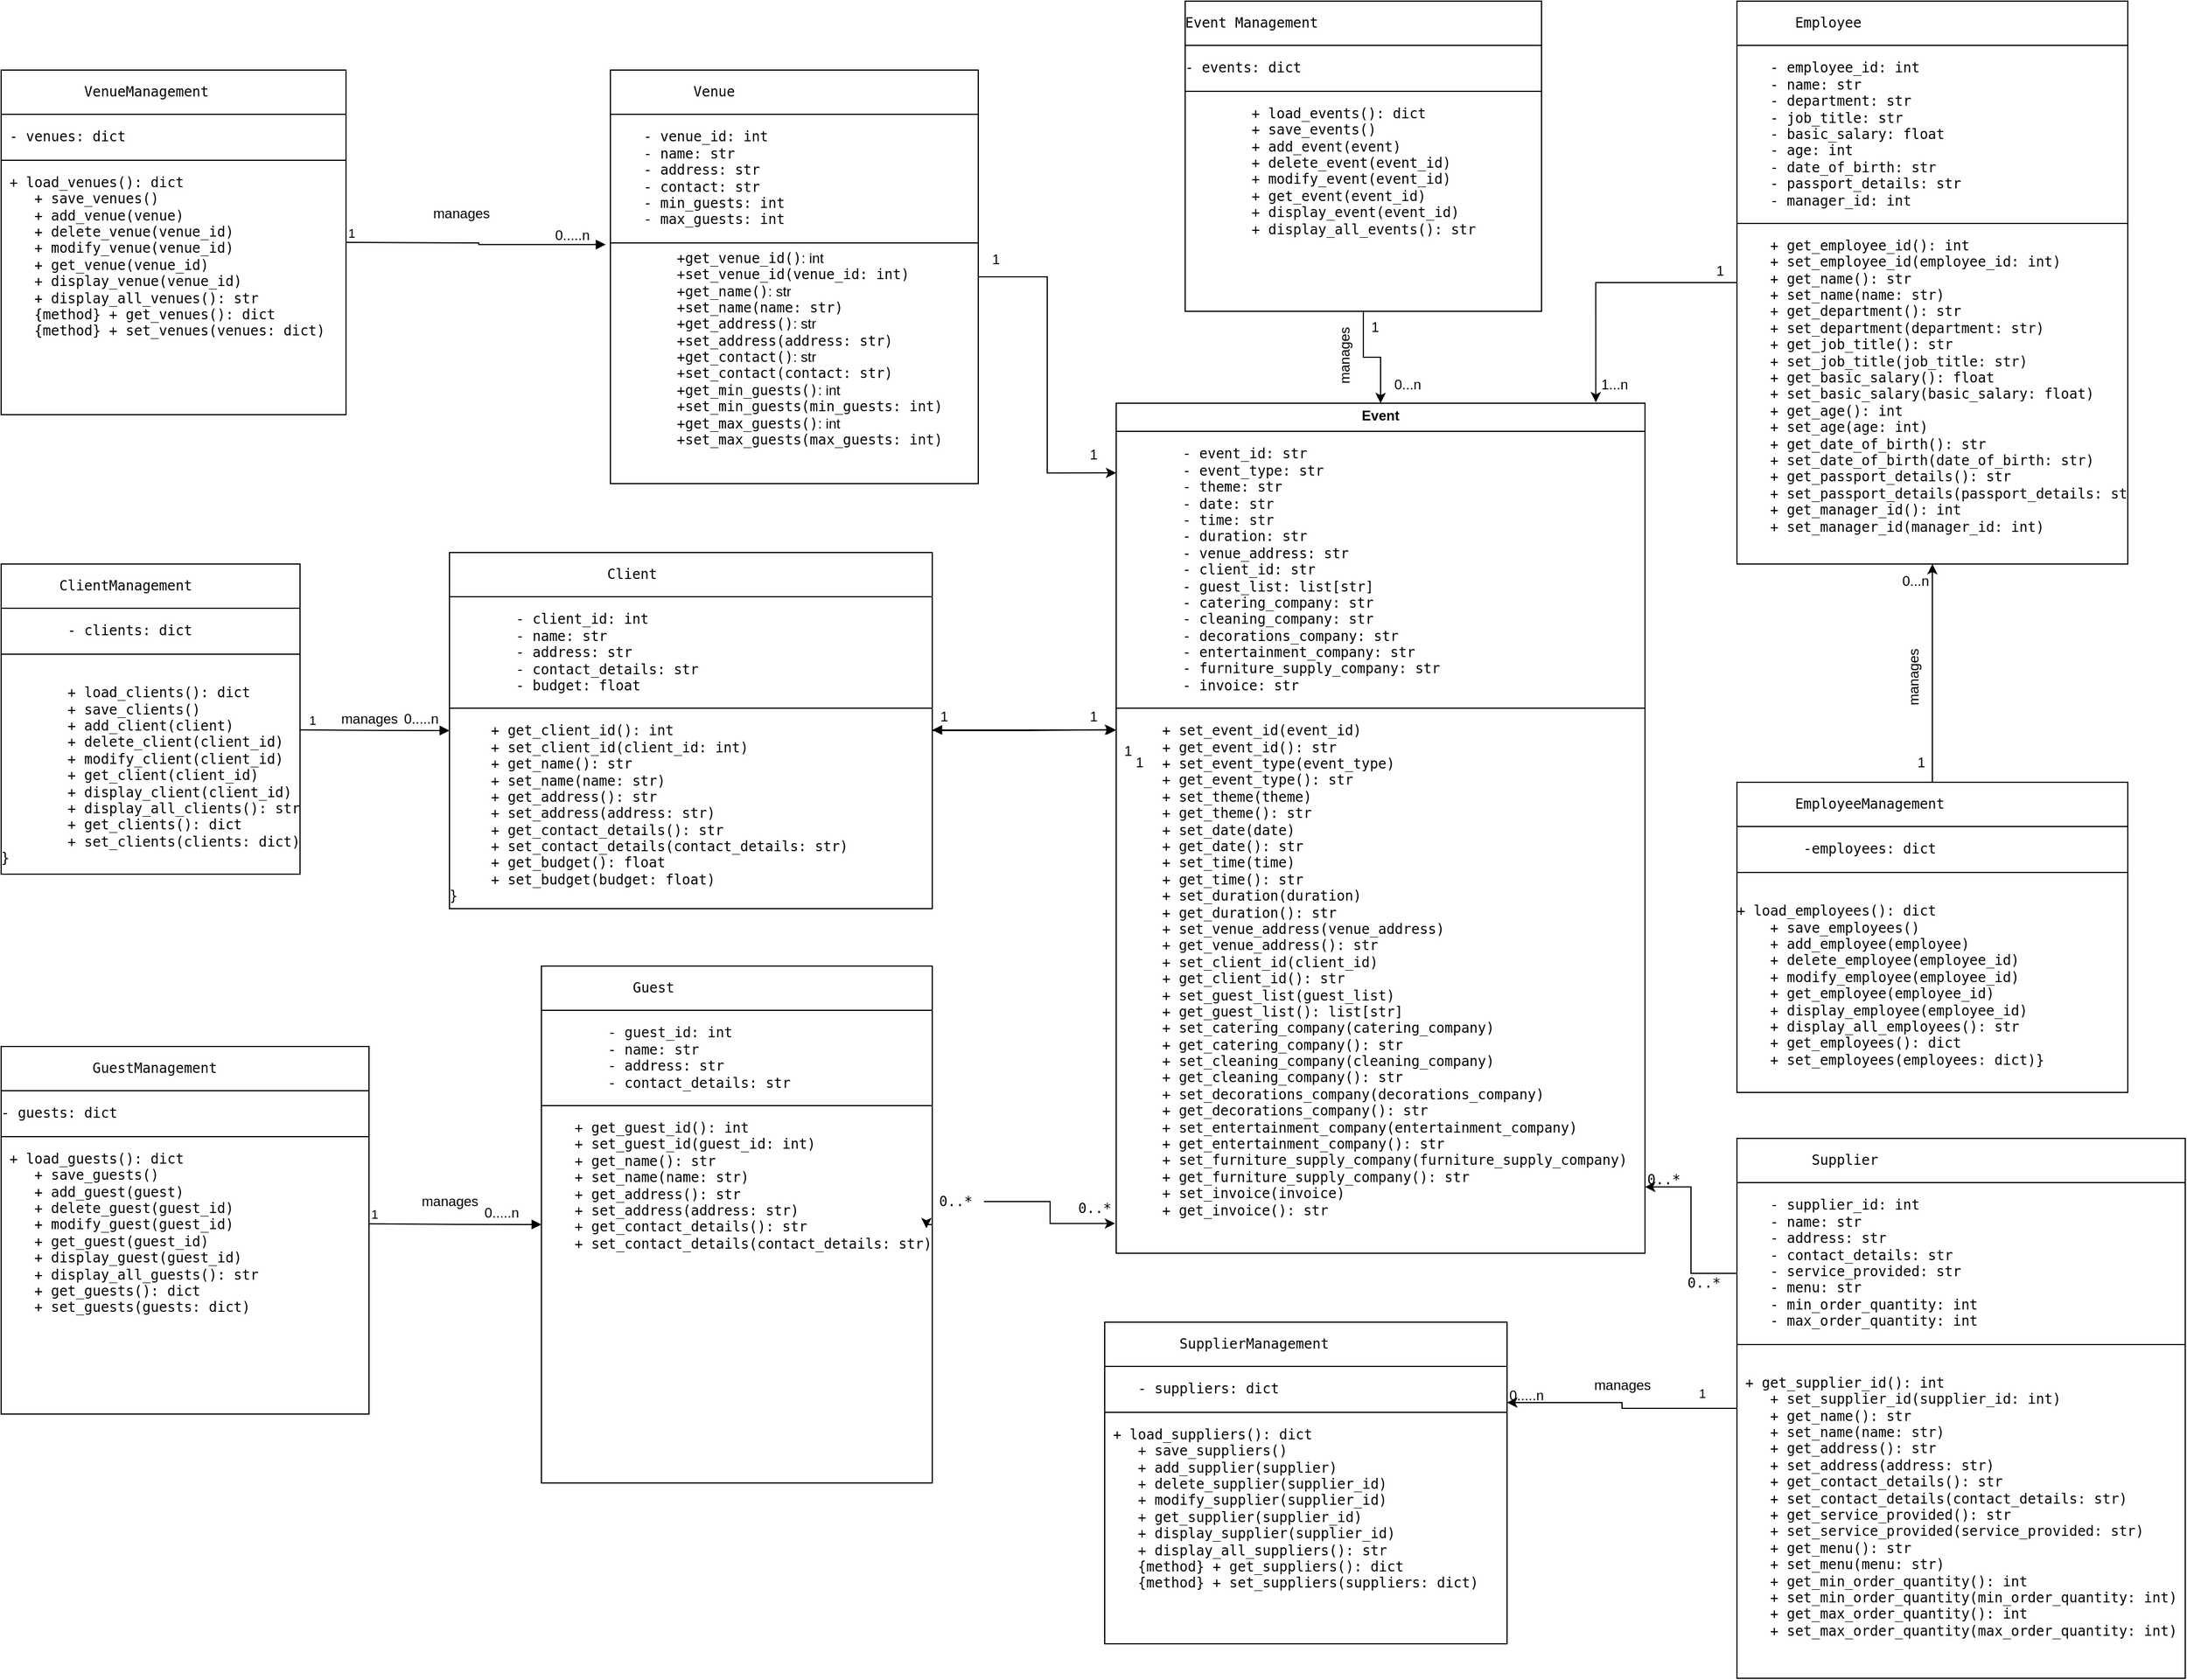 <mxfile version="24.3.1" type="github">
  <diagram name="Page-1" id="OjdQ8_YbV3sazUD_UdHG">
    <mxGraphModel dx="2924" dy="2206" grid="1" gridSize="10" guides="1" tooltips="1" connect="1" arrows="1" fold="1" page="1" pageScale="1" pageWidth="850" pageHeight="1100" math="0" shadow="0">
      <root>
        <mxCell id="0" />
        <mxCell id="1" parent="0" />
        <mxCell id="uBviDvtjFSzRHuxPpynN-1" value="&lt;pre&gt;&lt;code class=&quot;!whitespace-pre hljs language-plantuml&quot;&gt;       ClientManagement&lt;/code&gt;&lt;/pre&gt;&lt;p style=&quot;margin:0px;margin-top:4px;text-align:center;&quot;&gt;&lt;/p&gt;&lt;hr size=&quot;1&quot; style=&quot;border-style:solid;&quot;&gt;&lt;pre&gt;&lt;code class=&quot;!whitespace-pre hljs language-plantuml&quot;&gt;&lt;span style=&quot;white-space: pre;&quot;&gt;&#x9;&lt;/span&gt;- clients: dict&lt;/code&gt;&lt;/pre&gt;&lt;p style=&quot;margin:0px;margin-left:4px;&quot;&gt;&lt;/p&gt;&lt;hr size=&quot;1&quot; style=&quot;border-style:solid;&quot;&gt;&lt;pre&gt;&lt;code class=&quot;!whitespace-pre hljs language-plantuml&quot;&gt;&lt;span style=&quot;white-space: pre;&quot;&gt;&#x9;&lt;/span&gt;&lt;/code&gt;&lt;br&gt;&lt;code class=&quot;!whitespace-pre hljs language-plantuml&quot;&gt;&lt;span style=&quot;white-space: pre;&quot;&gt;&#x9;&lt;/span&gt;+ load_clients(): dict&lt;br&gt;    &lt;span style=&quot;white-space: pre;&quot;&gt;&#x9;&lt;/span&gt;+ save_clients()&lt;br&gt;    &lt;span style=&quot;white-space: pre;&quot;&gt;&#x9;&lt;/span&gt;+ add_client(client)&lt;br&gt;    &lt;span style=&quot;white-space: pre;&quot;&gt;&#x9;&lt;/span&gt;+ delete_client(client_id)&lt;br&gt;    &lt;span style=&quot;white-space: pre;&quot;&gt;&#x9;&lt;/span&gt;+ modify_client(client_id)&lt;br&gt;    &lt;span style=&quot;white-space: pre;&quot;&gt;&#x9;&lt;/span&gt;+ get_client(client_id)&lt;br&gt;    &lt;span style=&quot;white-space: pre;&quot;&gt;&#x9;&lt;/span&gt;+ display_client(client_id)&lt;br&gt;    &lt;span style=&quot;white-space: pre;&quot;&gt;&#x9;&lt;/span&gt;+ display_all_clients(): str&lt;br&gt;&lt;/code&gt;&lt;code class=&quot;!whitespace-pre hljs language-plantuml&quot;&gt;    &lt;span style=&quot;white-space: pre;&quot;&gt;&#x9;&lt;/span&gt;+ get_clients(): dict&lt;br&gt;&lt;/code&gt;&lt;code class=&quot;!whitespace-pre hljs language-plantuml&quot;&gt;    &lt;span style=&quot;white-space: pre;&quot;&gt;&#x9;&lt;/span&gt;+ set_clients(clients: dict)&lt;br&gt;}&lt;/code&gt;&lt;/pre&gt;&lt;p style=&quot;margin:0px;margin-left:4px;&quot;&gt;&lt;/p&gt;" style="verticalAlign=top;align=left;overflow=fill;html=1;whiteSpace=wrap;" vertex="1" parent="1">
          <mxGeometry x="-330" y="-590" width="260" height="270" as="geometry" />
        </mxCell>
        <mxCell id="uBviDvtjFSzRHuxPpynN-2" value="&lt;pre&gt;&lt;code class=&quot;!whitespace-pre hljs language-plantuml&quot;&gt;         SupplierManagement &lt;/code&gt;&lt;/pre&gt;&lt;p style=&quot;margin:0px;margin-top:4px;text-align:center;&quot;&gt;&lt;/p&gt;&lt;hr size=&quot;1&quot; style=&quot;border-style:solid;&quot;&gt;&lt;pre&gt;&lt;code class=&quot;!whitespace-pre hljs language-plantuml&quot;&gt;    - suppliers: dict&lt;/code&gt;&lt;/pre&gt;&lt;p style=&quot;margin:0px;margin-left:4px;&quot;&gt;&lt;/p&gt;&lt;hr size=&quot;1&quot; style=&quot;border-style:solid;&quot;&gt;&lt;pre&gt;&lt;code class=&quot;!whitespace-pre hljs language-plantuml&quot;&gt; + load_suppliers(): dict&lt;br&gt;    + save_suppliers()&lt;br&gt;    + add_supplier(supplier)&lt;br&gt;    + delete_supplier(supplier_id)&lt;br&gt;    + modify_supplier(supplier_id)&lt;br&gt;    + get_supplier(supplier_id)&lt;br&gt;    + display_supplier(supplier_id)&lt;br&gt;    + display_all_suppliers(): str&lt;br&gt;    {method} + get_suppliers(): dict&lt;br&gt;    {method} + set_suppliers(suppliers: dict)&lt;br&gt;&lt;br&gt;&lt;/code&gt;&lt;/pre&gt;&lt;p style=&quot;margin:0px;margin-left:4px;&quot;&gt;&lt;/p&gt;" style="verticalAlign=top;align=left;overflow=fill;html=1;whiteSpace=wrap;" vertex="1" parent="1">
          <mxGeometry x="630" y="70" width="350" height="280" as="geometry" />
        </mxCell>
        <mxCell id="uBviDvtjFSzRHuxPpynN-3" value="&lt;pre&gt;&lt;code class=&quot;!whitespace-pre hljs language-plantuml&quot;&gt;          VenueManagement&lt;/code&gt;&lt;/pre&gt;&lt;p style=&quot;margin:0px;margin-top:4px;text-align:center;&quot;&gt;&lt;/p&gt;&lt;hr size=&quot;1&quot; style=&quot;border-style:solid;&quot;&gt;&lt;pre&gt;&lt;code class=&quot;!whitespace-pre hljs language-plantuml&quot;&gt; - venues: dict&lt;/code&gt;&lt;/pre&gt;&lt;p style=&quot;margin:0px;margin-left:4px;&quot;&gt;&lt;/p&gt;&lt;hr size=&quot;1&quot; style=&quot;border-style:solid;&quot;&gt;&lt;pre&gt;&lt;code class=&quot;!whitespace-pre hljs language-plantuml&quot;&gt; + load_venues(): dict&lt;br&gt;    + save_venues()&lt;br&gt;    + add_venue(venue)&lt;br&gt;    + delete_venue(venue_id)&lt;br&gt;    + modify_venue(venue_id)&lt;br&gt;    + get_venue(venue_id)&lt;br&gt;    + display_venue(venue_id)&lt;br&gt;    + display_all_venues(): str&lt;br&gt;    {method} + get_venues(): dict&lt;br&gt;    {method} + set_venues(venues: dict)&lt;/code&gt;&lt;/pre&gt;&lt;p style=&quot;margin:0px;margin-left:4px;&quot;&gt;&lt;/p&gt;" style="verticalAlign=top;align=left;overflow=fill;html=1;whiteSpace=wrap;" vertex="1" parent="1">
          <mxGeometry x="-330" y="-1020" width="300" height="300" as="geometry" />
        </mxCell>
        <mxCell id="uBviDvtjFSzRHuxPpynN-4" value="&lt;pre&gt;&lt;code class=&quot;!whitespace-pre hljs language-plantuml&quot;&gt;           GuestManagement&lt;/code&gt;&lt;/pre&gt;&lt;p style=&quot;margin:0px;margin-top:4px;text-align:center;&quot;&gt;&lt;/p&gt;&lt;hr size=&quot;1&quot; style=&quot;border-style:solid;&quot;&gt;&lt;pre&gt;&lt;code class=&quot;!whitespace-pre hljs language-plantuml&quot;&gt;- guests: dict&lt;/code&gt;&lt;/pre&gt;&lt;p style=&quot;margin:0px;margin-left:4px;&quot;&gt;&lt;/p&gt;&lt;hr size=&quot;1&quot; style=&quot;border-style:solid;&quot;&gt;&lt;pre&gt;&lt;code class=&quot;!whitespace-pre hljs language-plantuml&quot;&gt; + load_guests(): dict&lt;br&gt;    + save_guests()&lt;br&gt;    + add_guest(guest)&lt;br&gt;    + delete_guest(guest_id)&lt;br&gt;    + modify_guest(guest_id)&lt;br&gt;    + get_guest(guest_id)&lt;br&gt;    + display_guest(guest_id)&lt;br&gt;    + display_all_guests(): str&lt;br&gt;    + get_guests(): dict&lt;br&gt;    + set_guests(guests: dict)&lt;/code&gt;&lt;/pre&gt;&lt;p style=&quot;margin:0px;margin-left:4px;&quot;&gt;&lt;/p&gt;" style="verticalAlign=top;align=left;overflow=fill;html=1;whiteSpace=wrap;" vertex="1" parent="1">
          <mxGeometry x="-330" y="-170" width="320" height="320" as="geometry" />
        </mxCell>
        <mxCell id="uBviDvtjFSzRHuxPpynN-22" value="" style="edgeStyle=orthogonalEdgeStyle;rounded=0;orthogonalLoop=1;jettySize=auto;html=1;" edge="1" parent="1" source="uBviDvtjFSzRHuxPpynN-5" target="uBviDvtjFSzRHuxPpynN-9">
          <mxGeometry relative="1" as="geometry" />
        </mxCell>
        <mxCell id="uBviDvtjFSzRHuxPpynN-5" value="&lt;pre&gt;&lt;code class=&quot;!whitespace-pre hljs language-plantuml&quot;&gt;       &lt;/code&gt;&lt;code class=&quot;!whitespace-pre hljs language-plantuml&quot;&gt;EmployeeManagement &lt;/code&gt;&lt;/pre&gt;&lt;p style=&quot;margin:0px;margin-top:4px;text-align:center;&quot;&gt;&lt;/p&gt;&lt;hr size=&quot;1&quot; style=&quot;border-style:solid;&quot;&gt;&lt;pre&gt;&lt;code class=&quot;!whitespace-pre hljs language-plantuml&quot;&gt;&lt;span style=&quot;white-space: pre;&quot;&gt;&#x9;-&lt;/span&gt;&lt;/code&gt;&lt;code class=&quot;!whitespace-pre hljs language-plantuml&quot;&gt;employees: dict&lt;/code&gt;&lt;/pre&gt;&lt;p style=&quot;margin:0px;margin-left:4px;&quot;&gt;&lt;/p&gt;&lt;hr size=&quot;1&quot; style=&quot;border-style:solid;&quot;&gt;&lt;pre&gt;&lt;code class=&quot;!whitespace-pre hljs language-plantuml&quot;&gt;&lt;span style=&quot;white-space: pre;&quot;&gt;&#x9;&lt;/span&gt;&lt;/code&gt;&lt;code class=&quot;!whitespace-pre hljs language-plantuml&quot;&gt;&lt;br&gt;&lt;code class=&quot;!whitespace-pre hljs language-plantuml&quot;&gt;+ load_employees(): dict&lt;br&gt;    + save_employees()&lt;br&gt;    + add_employee(employee)&lt;br&gt;    + delete_employee(employee_id)&lt;br&gt;    + modify_employee(employee_id)&lt;br&gt;    + get_employee(employee_id)&lt;br&gt;    + display_employee(employee_id)&lt;br&gt;    + display_all_employees(): str&lt;br&gt;    + get_employees(): dict&lt;br&gt;    + set_employees(employees: dict)&lt;/code&gt;}&lt;/code&gt;&lt;/pre&gt;&lt;p style=&quot;margin:0px;margin-left:4px;&quot;&gt;&lt;/p&gt;" style="verticalAlign=top;align=left;overflow=fill;html=1;whiteSpace=wrap;" vertex="1" parent="1">
          <mxGeometry x="1180" y="-400" width="340" height="270" as="geometry" />
        </mxCell>
        <mxCell id="uBviDvtjFSzRHuxPpynN-8" value="&lt;pre&gt;&lt;code class=&quot;!whitespace-pre hljs language-plantuml&quot;&gt;                   Client &lt;/code&gt;&lt;/pre&gt;&lt;p style=&quot;margin:0px;margin-top:4px;text-align:center;&quot;&gt;&lt;/p&gt;&lt;hr size=&quot;1&quot; style=&quot;border-style:solid;&quot;&gt;&lt;pre&gt;&lt;code class=&quot;!whitespace-pre hljs language-plantuml&quot;&gt;&lt;span style=&quot;white-space: pre;&quot;&gt;&#x9;&lt;/span&gt;- client_id: int&lt;br&gt;    &lt;span style=&quot;white-space: pre;&quot;&gt;&#x9;&lt;/span&gt;- name: str&lt;br&gt;    &lt;span style=&quot;white-space: pre;&quot;&gt;&#x9;&lt;/span&gt;- address: str&lt;br&gt;    &lt;span style=&quot;white-space: pre;&quot;&gt;&#x9;&lt;/span&gt;- contact_details: str&lt;br&gt;    &lt;span style=&quot;white-space: pre;&quot;&gt;&#x9;&lt;/span&gt;- budget: float&lt;/code&gt;&lt;/pre&gt;&lt;p style=&quot;margin:0px;margin-left:4px;&quot;&gt;&lt;/p&gt;&lt;hr size=&quot;1&quot; style=&quot;border-style:solid;&quot;&gt;&lt;pre&gt;&lt;code class=&quot;!whitespace-pre hljs language-plantuml&quot;&gt;     + get_client_id(): int&lt;br&gt;     + set_client_id(client_id: int)&lt;br&gt;     + get_name(): str&lt;br&gt;     + set_name(name: str)&lt;br&gt;     + get_address(): str&lt;br&gt;     + set_address(address: str)&lt;br&gt;     + get_contact_details(): str&lt;br&gt;     + set_contact_details(contact_details: str)&lt;br&gt;     + get_budget(): float&lt;br&gt;     + set_budget(budget: float)&lt;br&gt;}&lt;/code&gt;&lt;/pre&gt;&lt;p style=&quot;margin:0px;margin-left:4px;&quot;&gt;&lt;br&gt;&lt;br&gt;&lt;span style=&quot;white-space: pre;&quot;&gt;&#x9;&lt;/span&gt;&lt;br&gt;&lt;/p&gt;" style="verticalAlign=top;align=left;overflow=fill;html=1;whiteSpace=wrap;" vertex="1" parent="1">
          <mxGeometry x="60" y="-600" width="420" height="310" as="geometry" />
        </mxCell>
        <mxCell id="uBviDvtjFSzRHuxPpynN-9" value="&lt;pre&gt;&lt;code class=&quot;!whitespace-pre hljs language-plantuml&quot;&gt;       &lt;/code&gt;&lt;code class=&quot;!whitespace-pre hljs language-plantuml&quot;&gt;Employee&lt;/code&gt;&lt;/pre&gt;&lt;p style=&quot;margin:0px;margin-top:4px;text-align:center;&quot;&gt;&lt;/p&gt;&lt;hr size=&quot;1&quot; style=&quot;border-style:solid;&quot;&gt;&lt;pre&gt;&lt;code class=&quot;!whitespace-pre hljs language-python&quot;&gt;    - employee_id: &lt;span class=&quot;hljs-built_in&quot;&gt;int&lt;/span&gt;&lt;br&gt;    - name: &lt;span class=&quot;hljs-built_in&quot;&gt;str&lt;/span&gt;&lt;br&gt;    - department: &lt;span class=&quot;hljs-built_in&quot;&gt;str&lt;/span&gt;&lt;br&gt;    - job_title: &lt;span class=&quot;hljs-built_in&quot;&gt;str&lt;/span&gt;&lt;br&gt;    - basic_salary: &lt;span class=&quot;hljs-built_in&quot;&gt;float&lt;/span&gt;&lt;br&gt;    - age: &lt;span class=&quot;hljs-built_in&quot;&gt;int&lt;/span&gt;&lt;br&gt;    - date_of_birth: &lt;span class=&quot;hljs-built_in&quot;&gt;str&lt;/span&gt;&lt;br&gt;    - passport_details: &lt;span class=&quot;hljs-built_in&quot;&gt;str&lt;/span&gt;&lt;br&gt;    - manager_id: &lt;span class=&quot;hljs-built_in&quot;&gt;int&lt;/span&gt;&lt;/code&gt;&lt;/pre&gt;&lt;p style=&quot;margin:0px;margin-left:4px;&quot;&gt;&lt;/p&gt;&lt;hr size=&quot;1&quot; style=&quot;border-style:solid;&quot;&gt;&lt;pre&gt;&lt;code class=&quot;!whitespace-pre hljs language-python&quot;&gt;    + get_employee_id(): &lt;span class=&quot;hljs-built_in&quot;&gt;int&lt;/span&gt;&lt;br&gt;    + set_employee_id(employee_id: &lt;span class=&quot;hljs-built_in&quot;&gt;int&lt;/span&gt;)&lt;br&gt;    + get_name(): &lt;span class=&quot;hljs-built_in&quot;&gt;str&lt;/span&gt;&lt;br&gt;    + set_name(name: &lt;span class=&quot;hljs-built_in&quot;&gt;str&lt;/span&gt;)&lt;br&gt;    + get_department(): &lt;span class=&quot;hljs-built_in&quot;&gt;str&lt;/span&gt;&lt;br&gt;    + set_department(department: &lt;span class=&quot;hljs-built_in&quot;&gt;str&lt;/span&gt;)&lt;br&gt;    + get_job_title(): &lt;span class=&quot;hljs-built_in&quot;&gt;str&lt;/span&gt;&lt;br&gt;    + set_job_title(job_title: &lt;span class=&quot;hljs-built_in&quot;&gt;str&lt;/span&gt;)&lt;br&gt;    + get_basic_salary(): &lt;span class=&quot;hljs-built_in&quot;&gt;float&lt;/span&gt;&lt;br&gt;    + set_basic_salary(basic_salary: &lt;span class=&quot;hljs-built_in&quot;&gt;float&lt;/span&gt;)&lt;br&gt;    + get_age(): &lt;span class=&quot;hljs-built_in&quot;&gt;int&lt;/span&gt;&lt;br&gt;    + set_age(age: &lt;span class=&quot;hljs-built_in&quot;&gt;int&lt;/span&gt;)&lt;br&gt;    + get_date_of_birth(): &lt;span class=&quot;hljs-built_in&quot;&gt;str&lt;/span&gt;&lt;br&gt;    + set_date_of_birth(date_of_birth: &lt;span class=&quot;hljs-built_in&quot;&gt;str&lt;/span&gt;)&lt;br&gt;    + get_passport_details(): &lt;span class=&quot;hljs-built_in&quot;&gt;str&lt;/span&gt;&lt;br&gt;    + set_passport_details(passport_details: &lt;span class=&quot;hljs-built_in&quot;&gt;str&lt;/span&gt;)&lt;br&gt;    + get_manager_id(): &lt;span class=&quot;hljs-built_in&quot;&gt;int&lt;/span&gt;&lt;br&gt;    + set_manager_id(manager_id: &lt;span class=&quot;hljs-built_in&quot;&gt;int&lt;/span&gt;)&lt;/code&gt;&lt;/pre&gt;&lt;p style=&quot;margin:0px;margin-left:4px;&quot;&gt;&lt;/p&gt;" style="verticalAlign=top;align=left;overflow=fill;html=1;whiteSpace=wrap;" vertex="1" parent="1">
          <mxGeometry x="1180" y="-1080" width="340" height="490" as="geometry" />
        </mxCell>
        <mxCell id="uBviDvtjFSzRHuxPpynN-10" value="&lt;pre&gt;&lt;code class=&quot;!whitespace-pre hljs language-plantuml&quot;&gt;           Guest&lt;/code&gt;&lt;/pre&gt;&lt;p style=&quot;margin:0px;margin-top:4px;text-align:center;&quot;&gt;&lt;/p&gt;&lt;hr size=&quot;1&quot; style=&quot;border-style:solid;&quot;&gt;&lt;pre&gt;&lt;code class=&quot;!whitespace-pre hljs language-plantuml&quot;&gt; &lt;span style=&quot;white-space: pre;&quot;&gt;&#x9;&lt;/span&gt;- guest_id: int&lt;br/&gt;    &lt;span style=&quot;white-space: pre;&quot;&gt;&#x9;&lt;/span&gt;- name: str&lt;br/&gt;   &lt;span style=&quot;white-space: pre;&quot;&gt;&#x9;&lt;/span&gt;- address: str&lt;br/&gt;   &lt;span style=&quot;white-space: pre;&quot;&gt;&#x9;&lt;/span&gt;- contact_details: str&lt;/code&gt;&lt;/pre&gt;&lt;p style=&quot;margin:0px;margin-left:4px;&quot;&gt;&lt;/p&gt;&lt;hr size=&quot;1&quot; style=&quot;border-style:solid;&quot;&gt;&lt;pre&gt;&lt;code class=&quot;!whitespace-pre hljs language-plantuml&quot;&gt; &lt;/code&gt;&lt;code class=&quot;!whitespace-pre hljs language-python&quot;&gt;   + get_guest_id(): &lt;span class=&quot;hljs-built_in&quot;&gt;int&lt;/span&gt;&lt;br/&gt;    + set_guest_id(guest_id: &lt;span class=&quot;hljs-built_in&quot;&gt;int&lt;/span&gt;)&lt;br/&gt;    + get_name(): &lt;span class=&quot;hljs-built_in&quot;&gt;str&lt;/span&gt;&lt;br/&gt;    + set_name(name: &lt;span class=&quot;hljs-built_in&quot;&gt;str&lt;/span&gt;)&lt;br/&gt;    + get_address(): &lt;span class=&quot;hljs-built_in&quot;&gt;str&lt;/span&gt;&lt;br/&gt;    + set_address(address: &lt;span class=&quot;hljs-built_in&quot;&gt;str&lt;/span&gt;)&lt;br/&gt;    + get_contact_details(): &lt;span class=&quot;hljs-built_in&quot;&gt;str&lt;/span&gt;&lt;br/&gt;    + set_contact_details(contact_details: &lt;span class=&quot;hljs-built_in&quot;&gt;str&lt;/span&gt;)&lt;/code&gt;&lt;/pre&gt;&lt;p style=&quot;margin:0px;margin-left:4px;&quot;&gt;&lt;/p&gt;" style="verticalAlign=top;align=left;overflow=fill;html=1;whiteSpace=wrap;" vertex="1" parent="1">
          <mxGeometry x="140" y="-240" width="340" height="450" as="geometry" />
        </mxCell>
        <mxCell id="uBviDvtjFSzRHuxPpynN-12" value="&lt;pre&gt;&lt;code class=&quot;!whitespace-pre hljs language-plantuml&quot;&gt;          Venue&lt;/code&gt;&lt;/pre&gt;&lt;p style=&quot;margin:0px;margin-top:4px;text-align:center;&quot;&gt;&lt;/p&gt;&lt;hr size=&quot;1&quot; style=&quot;border-style:solid;&quot;&gt;&lt;pre&gt;&lt;code class=&quot;!whitespace-pre hljs language-plantuml&quot;&gt;    - venue_id: int&lt;br&gt;    - name: str&lt;br&gt;    - address: str&lt;br&gt;    - contact: str&lt;br&gt;    - min_guests: int&lt;br&gt;    - max_guests: int&lt;/code&gt;&lt;/pre&gt;&lt;p style=&quot;margin:0px;margin-left:4px;&quot;&gt;&lt;/p&gt;&lt;hr size=&quot;1&quot; style=&quot;border-style:solid;&quot;&gt;&lt;code&gt;&lt;span style=&quot;white-space: pre;&quot;&gt;&#x9;+&lt;/span&gt;get_venue_id()&lt;/code&gt;: int&lt;br&gt;&lt;code&gt;&lt;span style=&quot;white-space: pre;&quot;&gt;&#x9;&lt;/span&gt;&lt;/code&gt;&lt;code&gt;&lt;span style=&quot;white-space: pre;&quot;&gt;+&lt;/span&gt;&lt;/code&gt;&lt;code&gt;&lt;span style=&quot;white-space: pre;&quot;&gt;&lt;/span&gt;set_venue_id(venue_id: int)&lt;/code&gt;&lt;br&gt;&lt;code&gt;&lt;span style=&quot;white-space: pre;&quot;&gt;&#x9;&lt;/span&gt;&lt;/code&gt;&lt;code&gt;&lt;span style=&quot;white-space: pre;&quot;&gt;+&lt;/span&gt;&lt;/code&gt;&lt;code&gt;&lt;span style=&quot;white-space: pre;&quot;&gt;&lt;/span&gt;get_name()&lt;/code&gt;: str&lt;br&gt;&lt;code&gt;&lt;span style=&quot;white-space: pre;&quot;&gt;&#x9;&lt;/span&gt;&lt;/code&gt;&lt;code&gt;&lt;span style=&quot;white-space: pre;&quot;&gt;+&lt;/span&gt;&lt;/code&gt;&lt;code&gt;&lt;span style=&quot;white-space: pre;&quot;&gt;&lt;/span&gt;set_name(name: str)&lt;/code&gt;&lt;br&gt;&lt;code&gt;&lt;span style=&quot;white-space: pre;&quot;&gt;&#x9;&lt;/span&gt;&lt;/code&gt;&lt;code&gt;&lt;span style=&quot;white-space: pre;&quot;&gt;+&lt;/span&gt;&lt;/code&gt;&lt;code&gt;&lt;span style=&quot;white-space: pre;&quot;&gt;&lt;/span&gt;get_address()&lt;/code&gt;: str&lt;br&gt;&lt;code&gt;&lt;span style=&quot;white-space: pre;&quot;&gt;&#x9;&lt;/span&gt;&lt;/code&gt;&lt;code&gt;&lt;span style=&quot;white-space: pre;&quot;&gt;+&lt;/span&gt;&lt;/code&gt;&lt;code&gt;&lt;span style=&quot;white-space: pre;&quot;&gt;&lt;/span&gt;set_address(address: str)&lt;/code&gt;&lt;br&gt;&lt;code&gt;&lt;span style=&quot;white-space: pre;&quot;&gt;&#x9;&lt;/span&gt;&lt;/code&gt;&lt;code&gt;&lt;span style=&quot;white-space: pre;&quot;&gt;+&lt;/span&gt;&lt;/code&gt;&lt;code&gt;&lt;span style=&quot;white-space: pre;&quot;&gt;&lt;/span&gt;get_contact()&lt;/code&gt;: str&lt;br&gt;&lt;code&gt;&lt;span style=&quot;white-space: pre;&quot;&gt;&#x9;&lt;/span&gt;&lt;/code&gt;&lt;code&gt;&lt;span style=&quot;white-space: pre;&quot;&gt;+&lt;/span&gt;&lt;/code&gt;&lt;code&gt;&lt;span style=&quot;white-space: pre;&quot;&gt;&lt;/span&gt;set_contact(contact: str)&lt;/code&gt;&lt;br&gt;&lt;code&gt;&lt;span style=&quot;white-space: pre;&quot;&gt;&#x9;&lt;/span&gt;&lt;/code&gt;&lt;code&gt;&lt;span style=&quot;white-space: pre;&quot;&gt;+&lt;/span&gt;&lt;/code&gt;&lt;code&gt;&lt;span style=&quot;white-space: pre;&quot;&gt;&lt;/span&gt;get_min_guests()&lt;/code&gt;: int&lt;br&gt;&lt;code&gt;&lt;span style=&quot;white-space: pre;&quot;&gt;&#x9;&lt;/span&gt;&lt;/code&gt;&lt;code&gt;&lt;span style=&quot;white-space: pre;&quot;&gt;+&lt;/span&gt;&lt;/code&gt;&lt;code&gt;&lt;span style=&quot;white-space: pre;&quot;&gt;&lt;/span&gt;set_min_guests(min_guests: int)&lt;/code&gt;&lt;br&gt;&lt;code&gt;&lt;span style=&quot;white-space: pre;&quot;&gt;&#x9;&lt;/span&gt;&lt;/code&gt;&lt;code&gt;&lt;span style=&quot;white-space: pre;&quot;&gt;+&lt;/span&gt;&lt;/code&gt;&lt;code&gt;&lt;span style=&quot;white-space: pre;&quot;&gt;&lt;/span&gt;get_max_guests()&lt;/code&gt;: int&lt;br&gt;&lt;code&gt;&lt;span style=&quot;white-space: pre;&quot;&gt;&#x9;&lt;/span&gt;&lt;/code&gt;&lt;code&gt;&lt;span style=&quot;white-space: pre;&quot;&gt;+&lt;/span&gt;&lt;/code&gt;&lt;code&gt;set_max_guests(max_guests: int)&lt;/code&gt;&lt;p style=&quot;margin:0px;margin-left:4px;&quot;&gt;&lt;/p&gt;" style="verticalAlign=top;align=left;overflow=fill;html=1;whiteSpace=wrap;" vertex="1" parent="1">
          <mxGeometry x="200" y="-1020" width="320" height="360" as="geometry" />
        </mxCell>
        <mxCell id="uBviDvtjFSzRHuxPpynN-44" style="edgeStyle=orthogonalEdgeStyle;rounded=0;orthogonalLoop=1;jettySize=auto;html=1;entryX=1;entryY=0.25;entryDx=0;entryDy=0;" edge="1" parent="1" source="uBviDvtjFSzRHuxPpynN-13" target="uBviDvtjFSzRHuxPpynN-2">
          <mxGeometry relative="1" as="geometry" />
        </mxCell>
        <mxCell id="uBviDvtjFSzRHuxPpynN-13" value="&lt;pre&gt;&lt;code class=&quot;!whitespace-pre hljs language-plantuml&quot;&gt;         Supplier&lt;/code&gt;&lt;/pre&gt;&lt;p style=&quot;margin:0px;margin-top:4px;text-align:center;&quot;&gt;&lt;/p&gt;&lt;hr size=&quot;1&quot; style=&quot;border-style:solid;&quot;&gt;&lt;pre&gt;&lt;code class=&quot;!whitespace-pre hljs language-plantuml&quot;&gt;    &lt;/code&gt;&lt;code class=&quot;!whitespace-pre hljs language-plantuml&quot;&gt;- supplier_id: int&lt;br&gt;    - name: str&lt;br&gt;    - address: str&lt;br&gt;    - contact_details: str&lt;br&gt;    - service_provided: str&lt;br&gt;    - menu: str&lt;br&gt;    - min_order_quantity: int&lt;br&gt;    - max_order_quantity: int&lt;/code&gt;&lt;/pre&gt;&lt;p style=&quot;margin:0px;margin-left:4px;&quot;&gt;&lt;/p&gt;&lt;hr size=&quot;1&quot; style=&quot;border-style:solid;&quot;&gt;&lt;pre&gt;&lt;code class=&quot;!whitespace-pre hljs language-plantuml&quot;&gt; &lt;/code&gt;&lt;br&gt;&lt;code class=&quot;!whitespace-pre hljs language-python&quot;&gt; + get_supplier_id(): &lt;span class=&quot;hljs-built_in&quot;&gt;int&lt;/span&gt;&lt;br/&gt;    + set_supplier_id(supplier_id: &lt;span class=&quot;hljs-built_in&quot;&gt;int&lt;/span&gt;)&lt;br/&gt;    + get_name(): &lt;span class=&quot;hljs-built_in&quot;&gt;str&lt;/span&gt;&lt;br/&gt;    + set_name(name: &lt;span class=&quot;hljs-built_in&quot;&gt;str&lt;/span&gt;)&lt;br/&gt;    + get_address(): &lt;span class=&quot;hljs-built_in&quot;&gt;str&lt;/span&gt;&lt;br/&gt;    + set_address(address: &lt;span class=&quot;hljs-built_in&quot;&gt;str&lt;/span&gt;)&lt;br/&gt;    + get_contact_details(): &lt;span class=&quot;hljs-built_in&quot;&gt;str&lt;/span&gt;&lt;br/&gt;    + set_contact_details(contact_details: &lt;span class=&quot;hljs-built_in&quot;&gt;str&lt;/span&gt;)&lt;br/&gt;    + get_service_provided(): &lt;span class=&quot;hljs-built_in&quot;&gt;str&lt;/span&gt;&lt;br/&gt;    + set_service_provided(service_provided: &lt;span class=&quot;hljs-built_in&quot;&gt;str&lt;/span&gt;)&lt;br/&gt;    + get_menu(): &lt;span class=&quot;hljs-built_in&quot;&gt;str&lt;/span&gt;&lt;br/&gt;    + set_menu(menu: &lt;span class=&quot;hljs-built_in&quot;&gt;str&lt;/span&gt;)&lt;br/&gt;    + get_min_order_quantity(): &lt;span class=&quot;hljs-built_in&quot;&gt;int&lt;/span&gt;&lt;br/&gt;    + set_min_order_quantity(min_order_quantity: &lt;span class=&quot;hljs-built_in&quot;&gt;int&lt;/span&gt;)&lt;br/&gt;    + get_max_order_quantity(): &lt;span class=&quot;hljs-built_in&quot;&gt;int&lt;/span&gt;&lt;br/&gt;    + set_max_order_quantity(max_order_quantity: &lt;span class=&quot;hljs-built_in&quot;&gt;int&lt;/span&gt;)&lt;/code&gt;&lt;code class=&quot;!whitespace-pre hljs language-plantuml&quot;&gt;&lt;/code&gt;&lt;/pre&gt;&lt;p style=&quot;margin:0px;margin-left:4px;&quot;&gt;&lt;/p&gt;" style="verticalAlign=top;align=left;overflow=fill;html=1;whiteSpace=wrap;" vertex="1" parent="1">
          <mxGeometry x="1180" y="-90" width="390" height="470" as="geometry" />
        </mxCell>
        <mxCell id="uBviDvtjFSzRHuxPpynN-38" value="" style="edgeStyle=orthogonalEdgeStyle;rounded=0;orthogonalLoop=1;jettySize=auto;html=1;" edge="1" parent="1" source="uBviDvtjFSzRHuxPpynN-14" target="uBviDvtjFSzRHuxPpynN-15">
          <mxGeometry relative="1" as="geometry" />
        </mxCell>
        <mxCell id="uBviDvtjFSzRHuxPpynN-14" value="&lt;pre&gt;&lt;code class=&quot;!whitespace-pre hljs language-plaintext&quot;&gt;Event Management &lt;/code&gt;&lt;/pre&gt;&lt;p style=&quot;margin:0px;margin-top:4px;text-align:center;&quot;&gt;&lt;/p&gt;&lt;hr size=&quot;1&quot; style=&quot;border-style:solid;&quot;&gt;&lt;pre&gt;&lt;code class=&quot;!whitespace-pre hljs language-plaintext&quot;&gt;- events: dict&lt;/code&gt;&lt;/pre&gt;&lt;p style=&quot;margin:0px;margin-left:4px;&quot;&gt;&lt;/p&gt;&lt;hr size=&quot;1&quot; style=&quot;border-style:solid;&quot;&gt;&lt;pre&gt;&lt;code class=&quot;!whitespace-pre hljs language-plaintext&quot;&gt;&lt;span style=&quot;white-space: pre;&quot;&gt;&#x9;&lt;/span&gt;+ load_events(): dict &lt;br&gt;&lt;/code&gt;&lt;code class=&quot;!whitespace-pre hljs language-plaintext&quot;&gt;&lt;span style=&quot;white-space: pre;&quot;&gt;&#x9;&lt;/span&gt;+ save_events() &lt;br&gt;&lt;/code&gt;&lt;code class=&quot;!whitespace-pre hljs language-plaintext&quot;&gt;&lt;span style=&quot;white-space: pre;&quot;&gt;&#x9;&lt;/span&gt;+ add_event(event) &lt;br&gt;&lt;/code&gt;&lt;code class=&quot;!whitespace-pre hljs language-plaintext&quot;&gt;&lt;span style=&quot;white-space: pre;&quot;&gt;&#x9;&lt;/span&gt;+ delete_event(event_id)&lt;br&gt;&lt;/code&gt;&lt;code class=&quot;!whitespace-pre hljs language-plaintext&quot;&gt;&lt;span style=&quot;white-space: pre;&quot;&gt;&#x9;&lt;/span&gt;+ modify_event(event_id)&lt;br&gt;&lt;/code&gt;&lt;code class=&quot;!whitespace-pre hljs language-plaintext&quot;&gt;&lt;span style=&quot;white-space: pre;&quot;&gt;&#x9;&lt;/span&gt;+ get_event(event_id) &lt;br&gt;&lt;/code&gt;&lt;code class=&quot;!whitespace-pre hljs language-plaintext&quot;&gt;&lt;span style=&quot;white-space: pre;&quot;&gt;&#x9;&lt;/span&gt;+ display_event(event_id)&lt;br&gt;&lt;/code&gt;&lt;code class=&quot;!whitespace-pre hljs language-plaintext&quot;&gt;&lt;span style=&quot;white-space: pre;&quot;&gt;&#x9;&lt;/span&gt;+ display_all_events(): str  &lt;/code&gt;&lt;code class=&quot;!whitespace-pre hljs language-plaintext&quot;&gt;&lt;br&gt;&lt;/code&gt;&lt;code class=&quot;!whitespace-pre hljs language-plaintext&quot;&gt;&lt;br&gt;&lt;/code&gt;&lt;/pre&gt;&lt;p style=&quot;margin:0px;margin-left:4px;&quot;&gt;&lt;/p&gt;" style="verticalAlign=top;align=left;overflow=fill;html=1;whiteSpace=wrap;" vertex="1" parent="1">
          <mxGeometry x="700" y="-1080" width="310" height="270" as="geometry" />
        </mxCell>
        <mxCell id="uBviDvtjFSzRHuxPpynN-15" value="&lt;p style=&quot;margin:0px;margin-top:4px;text-align:center;&quot;&gt;&lt;b&gt;Event&lt;/b&gt;&lt;/p&gt;&lt;hr size=&quot;1&quot; style=&quot;border-style:solid;&quot;&gt;&lt;pre&gt;&lt;code class=&quot;!whitespace-pre hljs language-plaintext&quot;&gt;&lt;span style=&quot;white-space: pre;&quot;&gt;&#x9;&lt;/span&gt;- event_id: str&lt;br&gt;&lt;span style=&quot;white-space: pre;&quot;&gt;&#x9;&lt;/span&gt;- event_type: str&lt;br&gt;&lt;span style=&quot;white-space: pre;&quot;&gt;&#x9;&lt;/span&gt;- theme: str&lt;br&gt;&lt;span style=&quot;white-space: pre;&quot;&gt;&#x9;&lt;/span&gt;- date: str&lt;br&gt;&lt;span style=&quot;white-space: pre;&quot;&gt;&#x9;&lt;/span&gt;- time: str&lt;br&gt;&lt;span style=&quot;white-space: pre;&quot;&gt;&#x9;&lt;/span&gt;- duration: str&lt;br&gt;&lt;span style=&quot;white-space: pre;&quot;&gt;&#x9;&lt;/span&gt;- venue_address: str&lt;br&gt;&lt;span style=&quot;white-space: pre;&quot;&gt;&#x9;&lt;/span&gt;- client_id: str&lt;br&gt;&lt;span style=&quot;white-space: pre;&quot;&gt;&#x9;&lt;/span&gt;- guest_list: list[str]&lt;br&gt;&lt;span style=&quot;white-space: pre;&quot;&gt;&#x9;&lt;/span&gt;- catering_company: str&lt;br&gt;&lt;span style=&quot;white-space: pre;&quot;&gt;&#x9;&lt;/span&gt;- cleaning_company: str&lt;br&gt;&lt;span style=&quot;white-space: pre;&quot;&gt;&#x9;&lt;/span&gt;- decorations_company: str&lt;br&gt;&lt;span style=&quot;white-space: pre;&quot;&gt;&#x9;&lt;/span&gt;- entertainment_company: str&lt;br&gt;&lt;span style=&quot;white-space: pre;&quot;&gt;&#x9;&lt;/span&gt;- furniture_supply_company: str&lt;br&gt;&lt;span style=&quot;white-space: pre;&quot;&gt;&#x9;&lt;/span&gt;- invoice: str&lt;/code&gt;&lt;/pre&gt;&lt;p style=&quot;margin:0px;margin-left:4px;&quot;&gt;&lt;/p&gt;&lt;hr size=&quot;1&quot; style=&quot;border-style:solid;&quot;&gt;&lt;blockquote&gt;&lt;pre&gt;&lt;code class=&quot;!whitespace-pre hljs language-plaintext&quot;&gt;+ set_event_id(event_id)&lt;br/&gt;+ get_event_id(): str&lt;br/&gt;+ set_event_type(event_type)&lt;br/&gt;+ get_event_type(): str&lt;br/&gt;+ set_theme(theme)&lt;br/&gt;+ get_theme(): str&lt;br/&gt;+ set_date(date)&lt;br/&gt;+ get_date(): str&lt;br/&gt;+ set_time(time)&lt;br/&gt;+ get_time(): str&lt;br/&gt;+ set_duration(duration)&lt;br/&gt;+ get_duration(): str&lt;br/&gt;+ set_venue_address(venue_address)&lt;br/&gt;+ get_venue_address(): str&lt;br/&gt;+ set_client_id(client_id)&lt;br/&gt;+ get_client_id(): str&lt;br/&gt;+ set_guest_list(guest_list)&lt;br/&gt;+ get_guest_list(): list[str]&lt;br/&gt;+ set_catering_company(catering_company)&lt;br/&gt;+ get_catering_company(): str&lt;br/&gt;+ set_cleaning_company(cleaning_company)&lt;br/&gt;+ get_cleaning_company(): str&lt;br/&gt;+ set_decorations_company(decorations_company)&lt;br/&gt;+ get_decorations_company(): str&lt;br/&gt;+ set_entertainment_company(entertainment_company)&lt;br/&gt;+ get_entertainment_company(): str&lt;br/&gt;+ set_furniture_supply_company(furniture_supply_company)&lt;br/&gt;+ get_furniture_supply_company(): str&lt;br/&gt;+ set_invoice(invoice)&lt;br/&gt;+ get_invoice(): str&lt;/code&gt;&lt;/pre&gt;&lt;p style=&quot;margin:0px;margin-left:4px;&quot;&gt;&lt;/p&gt;&lt;/blockquote&gt;" style="verticalAlign=top;align=left;overflow=fill;html=1;whiteSpace=wrap;" vertex="1" parent="1">
          <mxGeometry x="640" y="-730" width="460" height="740" as="geometry" />
        </mxCell>
        <mxCell id="uBviDvtjFSzRHuxPpynN-16" value="" style="endArrow=block;endFill=1;html=1;edgeStyle=orthogonalEdgeStyle;align=left;verticalAlign=top;rounded=0;entryX=0;entryY=0.5;entryDx=0;entryDy=0;" edge="1" parent="1" target="uBviDvtjFSzRHuxPpynN-8">
          <mxGeometry x="-1" relative="1" as="geometry">
            <mxPoint x="-70" y="-445.59" as="sourcePoint" />
            <mxPoint x="90" y="-445.59" as="targetPoint" />
          </mxGeometry>
        </mxCell>
        <mxCell id="uBviDvtjFSzRHuxPpynN-17" value="1" style="edgeLabel;resizable=0;html=1;align=left;verticalAlign=bottom;" connectable="0" vertex="1" parent="uBviDvtjFSzRHuxPpynN-16">
          <mxGeometry x="-1" relative="1" as="geometry">
            <mxPoint x="6" as="offset" />
          </mxGeometry>
        </mxCell>
        <mxCell id="uBviDvtjFSzRHuxPpynN-18" value="manages" style="text;html=1;align=center;verticalAlign=middle;resizable=0;points=[];autosize=1;strokeColor=none;fillColor=none;" vertex="1" parent="1">
          <mxGeometry x="-50" y="-470" width="80" height="30" as="geometry" />
        </mxCell>
        <mxCell id="uBviDvtjFSzRHuxPpynN-19" value="0.....n" style="text;html=1;align=center;verticalAlign=middle;resizable=0;points=[];autosize=1;strokeColor=none;fillColor=none;" vertex="1" parent="1">
          <mxGeometry x="10" y="-470" width="50" height="30" as="geometry" />
        </mxCell>
        <mxCell id="uBviDvtjFSzRHuxPpynN-23" value="0...n" style="text;html=1;align=center;verticalAlign=middle;resizable=0;points=[];autosize=1;strokeColor=none;fillColor=none;" vertex="1" parent="1">
          <mxGeometry x="1310" y="-590" width="50" height="30" as="geometry" />
        </mxCell>
        <mxCell id="uBviDvtjFSzRHuxPpynN-24" value="1" style="text;html=1;align=center;verticalAlign=middle;resizable=0;points=[];autosize=1;strokeColor=none;fillColor=none;" vertex="1" parent="1">
          <mxGeometry x="1325" y="-432" width="30" height="30" as="geometry" />
        </mxCell>
        <mxCell id="uBviDvtjFSzRHuxPpynN-25" value="manages" style="text;whiteSpace=wrap;html=1;rotation=-90;" vertex="1" parent="1">
          <mxGeometry x="1295" y="-530" width="90" height="40" as="geometry" />
        </mxCell>
        <mxCell id="uBviDvtjFSzRHuxPpynN-30" value="" style="endArrow=block;endFill=1;html=1;edgeStyle=orthogonalEdgeStyle;align=left;verticalAlign=top;rounded=0;entryX=0;entryY=0.5;entryDx=0;entryDy=0;" edge="1" parent="1" target="uBviDvtjFSzRHuxPpynN-10">
          <mxGeometry x="-1" relative="1" as="geometry">
            <mxPoint x="-10" y="-15.59" as="sourcePoint" />
            <mxPoint x="40" y="-30" as="targetPoint" />
          </mxGeometry>
        </mxCell>
        <mxCell id="uBviDvtjFSzRHuxPpynN-31" value="1" style="edgeLabel;resizable=0;html=1;align=left;verticalAlign=bottom;" connectable="0" vertex="1" parent="uBviDvtjFSzRHuxPpynN-30">
          <mxGeometry x="-1" relative="1" as="geometry" />
        </mxCell>
        <mxCell id="uBviDvtjFSzRHuxPpynN-32" value="0.....n" style="text;html=1;align=center;verticalAlign=middle;resizable=0;points=[];autosize=1;strokeColor=none;fillColor=none;" vertex="1" parent="1">
          <mxGeometry x="80" y="-40" width="50" height="30" as="geometry" />
        </mxCell>
        <mxCell id="uBviDvtjFSzRHuxPpynN-33" value="manages" style="text;html=1;align=center;verticalAlign=middle;resizable=0;points=[];autosize=1;strokeColor=none;fillColor=none;" vertex="1" parent="1">
          <mxGeometry x="20" y="-50" width="80" height="30" as="geometry" />
        </mxCell>
        <mxCell id="uBviDvtjFSzRHuxPpynN-34" value="" style="endArrow=block;endFill=1;html=1;edgeStyle=orthogonalEdgeStyle;align=left;verticalAlign=top;rounded=0;entryX=-0.013;entryY=0.422;entryDx=0;entryDy=0;entryPerimeter=0;" edge="1" parent="1" target="uBviDvtjFSzRHuxPpynN-12">
          <mxGeometry x="-1" relative="1" as="geometry">
            <mxPoint x="-30" y="-870" as="sourcePoint" />
            <mxPoint x="190" y="-869" as="targetPoint" />
          </mxGeometry>
        </mxCell>
        <mxCell id="uBviDvtjFSzRHuxPpynN-35" value="1" style="edgeLabel;resizable=0;html=1;align=left;verticalAlign=bottom;" connectable="0" vertex="1" parent="uBviDvtjFSzRHuxPpynN-34">
          <mxGeometry x="-1" relative="1" as="geometry" />
        </mxCell>
        <mxCell id="uBviDvtjFSzRHuxPpynN-36" value="manages" style="text;html=1;align=center;verticalAlign=middle;resizable=0;points=[];autosize=1;strokeColor=none;fillColor=none;" vertex="1" parent="1">
          <mxGeometry x="30" y="-910" width="80" height="30" as="geometry" />
        </mxCell>
        <mxCell id="uBviDvtjFSzRHuxPpynN-37" value="0.....n" style="text;whiteSpace=wrap;html=1;" vertex="1" parent="1">
          <mxGeometry x="150" y="-890" width="60" height="40" as="geometry" />
        </mxCell>
        <mxCell id="uBviDvtjFSzRHuxPpynN-39" value="manages" style="text;whiteSpace=wrap;html=1;rotation=-90;" vertex="1" parent="1">
          <mxGeometry x="800" y="-810" width="90" height="40" as="geometry" />
        </mxCell>
        <mxCell id="uBviDvtjFSzRHuxPpynN-41" value="1" style="text;whiteSpace=wrap;html=1;" vertex="1" parent="1">
          <mxGeometry x="860" y="-810" width="40" height="40" as="geometry" />
        </mxCell>
        <mxCell id="uBviDvtjFSzRHuxPpynN-45" value="manages" style="text;html=1;align=center;verticalAlign=middle;resizable=0;points=[];autosize=1;strokeColor=none;fillColor=none;" vertex="1" parent="1">
          <mxGeometry x="1040" y="110" width="80" height="30" as="geometry" />
        </mxCell>
        <mxCell id="uBviDvtjFSzRHuxPpynN-46" value="0.....n" style="text;whiteSpace=wrap;html=1;" vertex="1" parent="1">
          <mxGeometry x="980" y="120" width="60" height="40" as="geometry" />
        </mxCell>
        <mxCell id="uBviDvtjFSzRHuxPpynN-47" value="1" style="edgeLabel;resizable=0;html=1;align=left;verticalAlign=bottom;" connectable="0" vertex="1" parent="1">
          <mxGeometry x="1120" y="100.0" as="geometry">
            <mxPoint x="25" y="40" as="offset" />
          </mxGeometry>
        </mxCell>
        <mxCell id="uBviDvtjFSzRHuxPpynN-48" style="edgeStyle=orthogonalEdgeStyle;rounded=0;orthogonalLoop=1;jettySize=auto;html=1;exitX=1;exitY=0.5;exitDx=0;exitDy=0;entryX=-0.002;entryY=0.965;entryDx=0;entryDy=0;entryPerimeter=0;" edge="1" parent="1" source="uBviDvtjFSzRHuxPpynN-64" target="uBviDvtjFSzRHuxPpynN-15">
          <mxGeometry relative="1" as="geometry" />
        </mxCell>
        <mxCell id="uBviDvtjFSzRHuxPpynN-49" style="edgeStyle=orthogonalEdgeStyle;rounded=0;orthogonalLoop=1;jettySize=auto;html=1;entryX=-0.002;entryY=0.384;entryDx=0;entryDy=0;entryPerimeter=0;" edge="1" parent="1" source="uBviDvtjFSzRHuxPpynN-8" target="uBviDvtjFSzRHuxPpynN-15">
          <mxGeometry relative="1" as="geometry" />
        </mxCell>
        <mxCell id="uBviDvtjFSzRHuxPpynN-50" style="edgeStyle=orthogonalEdgeStyle;rounded=0;orthogonalLoop=1;jettySize=auto;html=1;entryX=0;entryY=0.082;entryDx=0;entryDy=0;entryPerimeter=0;" edge="1" parent="1" source="uBviDvtjFSzRHuxPpynN-12" target="uBviDvtjFSzRHuxPpynN-15">
          <mxGeometry relative="1" as="geometry" />
        </mxCell>
        <mxCell id="uBviDvtjFSzRHuxPpynN-51" style="edgeStyle=orthogonalEdgeStyle;rounded=0;orthogonalLoop=1;jettySize=auto;html=1;entryX=0.907;entryY=-0.001;entryDx=0;entryDy=0;entryPerimeter=0;" edge="1" parent="1" source="uBviDvtjFSzRHuxPpynN-9" target="uBviDvtjFSzRHuxPpynN-15">
          <mxGeometry relative="1" as="geometry" />
        </mxCell>
        <mxCell id="uBviDvtjFSzRHuxPpynN-52" value="" style="endArrow=block;startArrow=block;endFill=1;startFill=1;html=1;rounded=0;" edge="1" parent="1">
          <mxGeometry width="160" relative="1" as="geometry">
            <mxPoint x="480" y="-445.5" as="sourcePoint" />
            <mxPoint x="640" y="-445.5" as="targetPoint" />
          </mxGeometry>
        </mxCell>
        <mxCell id="uBviDvtjFSzRHuxPpynN-53" value="1" style="text;html=1;align=center;verticalAlign=middle;resizable=0;points=[];autosize=1;strokeColor=none;fillColor=none;" vertex="1" parent="1">
          <mxGeometry x="475" y="-472" width="30" height="30" as="geometry" />
        </mxCell>
        <mxCell id="uBviDvtjFSzRHuxPpynN-54" value="1" style="text;html=1;align=center;verticalAlign=middle;resizable=0;points=[];autosize=1;strokeColor=none;fillColor=none;" vertex="1" parent="1">
          <mxGeometry x="605" y="-472" width="30" height="30" as="geometry" />
        </mxCell>
        <mxCell id="uBviDvtjFSzRHuxPpynN-55" value="1" style="text;html=1;align=center;verticalAlign=middle;resizable=0;points=[];autosize=1;strokeColor=none;fillColor=none;" vertex="1" parent="1">
          <mxGeometry x="605" y="-700" width="30" height="30" as="geometry" />
        </mxCell>
        <mxCell id="uBviDvtjFSzRHuxPpynN-56" value="1" style="text;html=1;align=center;verticalAlign=middle;resizable=0;points=[];autosize=1;strokeColor=none;fillColor=none;" vertex="1" parent="1">
          <mxGeometry x="520" y="-870" width="30" height="30" as="geometry" />
        </mxCell>
        <mxCell id="uBviDvtjFSzRHuxPpynN-57" value="1" style="text;html=1;align=center;verticalAlign=middle;resizable=0;points=[];autosize=1;strokeColor=none;fillColor=none;" vertex="1" parent="1">
          <mxGeometry x="635" y="-442" width="30" height="30" as="geometry" />
        </mxCell>
        <mxCell id="uBviDvtjFSzRHuxPpynN-59" value="1" style="text;html=1;align=center;verticalAlign=middle;resizable=0;points=[];autosize=1;strokeColor=none;fillColor=none;" vertex="1" parent="1">
          <mxGeometry x="645" y="-432" width="30" height="30" as="geometry" />
        </mxCell>
        <mxCell id="uBviDvtjFSzRHuxPpynN-60" value="1...n" style="text;whiteSpace=wrap;html=1;" vertex="1" parent="1">
          <mxGeometry x="1060" y="-760" width="60" height="40" as="geometry" />
        </mxCell>
        <mxCell id="uBviDvtjFSzRHuxPpynN-61" value="0...n" style="text;whiteSpace=wrap;html=1;" vertex="1" parent="1">
          <mxGeometry x="880" y="-760" width="60" height="40" as="geometry" />
        </mxCell>
        <mxCell id="uBviDvtjFSzRHuxPpynN-62" value="1" style="text;html=1;align=center;verticalAlign=middle;resizable=0;points=[];autosize=1;strokeColor=none;fillColor=none;" vertex="1" parent="1">
          <mxGeometry x="1150" y="-860" width="30" height="30" as="geometry" />
        </mxCell>
        <mxCell id="uBviDvtjFSzRHuxPpynN-63" style="edgeStyle=orthogonalEdgeStyle;rounded=0;orthogonalLoop=1;jettySize=auto;html=1;exitX=0;exitY=0.25;exitDx=0;exitDy=0;entryX=1;entryY=0.922;entryDx=0;entryDy=0;entryPerimeter=0;" edge="1" parent="1" source="uBviDvtjFSzRHuxPpynN-13" target="uBviDvtjFSzRHuxPpynN-15">
          <mxGeometry relative="1" as="geometry" />
        </mxCell>
        <mxCell id="uBviDvtjFSzRHuxPpynN-65" value="" style="edgeStyle=orthogonalEdgeStyle;rounded=0;orthogonalLoop=1;jettySize=auto;html=1;exitX=1;exitY=0.5;exitDx=0;exitDy=0;entryX=-0.002;entryY=0.965;entryDx=0;entryDy=0;entryPerimeter=0;" edge="1" parent="1" source="uBviDvtjFSzRHuxPpynN-10" target="uBviDvtjFSzRHuxPpynN-64">
          <mxGeometry relative="1" as="geometry">
            <mxPoint x="480" y="-15" as="sourcePoint" />
            <mxPoint x="639" y="-16" as="targetPoint" />
          </mxGeometry>
        </mxCell>
        <mxCell id="uBviDvtjFSzRHuxPpynN-64" value="&lt;pre&gt;&lt;code class=&quot;!whitespace-pre hljs language-plaintext&quot;&gt;0..*&lt;/code&gt;&lt;/pre&gt;" style="text;html=1;align=center;verticalAlign=middle;resizable=0;points=[];autosize=1;strokeColor=none;fillColor=none;" vertex="1" parent="1">
          <mxGeometry x="475" y="-60" width="50" height="50" as="geometry" />
        </mxCell>
        <mxCell id="uBviDvtjFSzRHuxPpynN-66" value="&lt;pre&gt;&lt;code class=&quot;!whitespace-pre hljs language-plaintext&quot;&gt;0..*&lt;/code&gt;&lt;/pre&gt;" style="text;whiteSpace=wrap;html=1;" vertex="1" parent="1">
          <mxGeometry x="605" y="-55" width="60" height="60" as="geometry" />
        </mxCell>
        <mxCell id="uBviDvtjFSzRHuxPpynN-67" value="&lt;pre&gt;&lt;code class=&quot;!whitespace-pre hljs language-plaintext&quot;&gt;0..*&lt;/code&gt;&lt;/pre&gt;" style="text;whiteSpace=wrap;html=1;" vertex="1" parent="1">
          <mxGeometry x="1100" y="-80" width="60" height="60" as="geometry" />
        </mxCell>
        <mxCell id="uBviDvtjFSzRHuxPpynN-68" value="&lt;pre&gt;&lt;code class=&quot;!whitespace-pre hljs language-plaintext&quot;&gt;0..*&lt;/code&gt;&lt;/pre&gt;" style="text;whiteSpace=wrap;html=1;" vertex="1" parent="1">
          <mxGeometry x="1135" y="10" width="60" height="60" as="geometry" />
        </mxCell>
      </root>
    </mxGraphModel>
  </diagram>
</mxfile>
